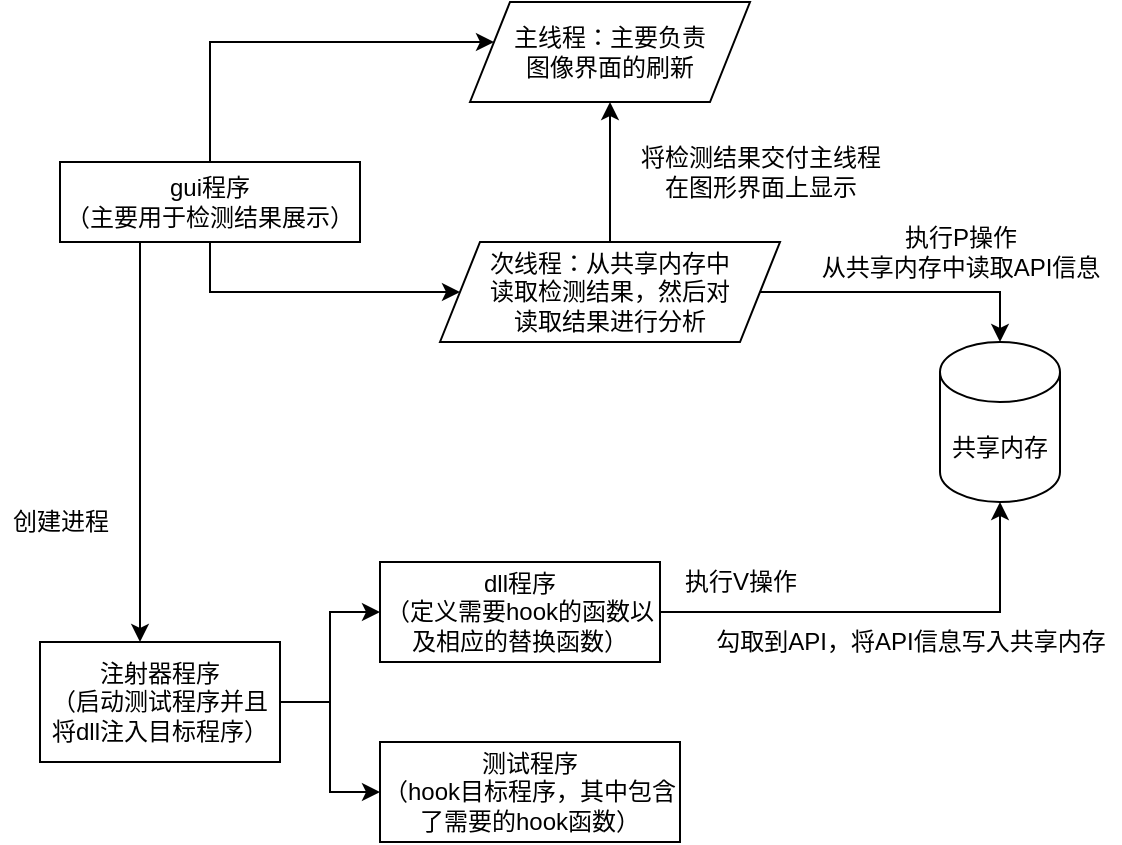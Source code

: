 <mxfile version="14.5.1" type="github" pages="3">
  <diagram id="gCkAsj_C9IhO1hhZeTs3" name="Page-1">
    <mxGraphModel dx="1422" dy="772" grid="1" gridSize="10" guides="1" tooltips="1" connect="1" arrows="1" fold="1" page="1" pageScale="1" pageWidth="850" pageHeight="1100" math="0" shadow="0">
      <root>
        <mxCell id="0" />
        <mxCell id="1" parent="0" />
        <mxCell id="HE5w9epo6v061zZTmZ5D-26" style="edgeStyle=orthogonalEdgeStyle;rounded=0;orthogonalLoop=1;jettySize=auto;html=1;" edge="1" parent="1" source="HE5w9epo6v061zZTmZ5D-2" target="HE5w9epo6v061zZTmZ5D-16">
          <mxGeometry relative="1" as="geometry" />
        </mxCell>
        <mxCell id="HE5w9epo6v061zZTmZ5D-2" value="dll程序&lt;br&gt;（定义需要hook的函数以及相应的替换函数）" style="rounded=0;whiteSpace=wrap;html=1;" vertex="1" parent="1">
          <mxGeometry x="260" y="520" width="140" height="50" as="geometry" />
        </mxCell>
        <mxCell id="HE5w9epo6v061zZTmZ5D-19" style="edgeStyle=orthogonalEdgeStyle;rounded=0;orthogonalLoop=1;jettySize=auto;html=1;" edge="1" parent="1" source="HE5w9epo6v061zZTmZ5D-3" target="HE5w9epo6v061zZTmZ5D-2">
          <mxGeometry relative="1" as="geometry" />
        </mxCell>
        <mxCell id="HE5w9epo6v061zZTmZ5D-20" style="edgeStyle=orthogonalEdgeStyle;rounded=0;orthogonalLoop=1;jettySize=auto;html=1;" edge="1" parent="1" source="HE5w9epo6v061zZTmZ5D-3" target="HE5w9epo6v061zZTmZ5D-4">
          <mxGeometry relative="1" as="geometry" />
        </mxCell>
        <mxCell id="HE5w9epo6v061zZTmZ5D-3" value="注射器程序&lt;br&gt;（启动测试程序并且将dll注入目标程序）" style="whiteSpace=wrap;html=1;" vertex="1" parent="1">
          <mxGeometry x="90" y="560" width="120" height="60" as="geometry" />
        </mxCell>
        <mxCell id="HE5w9epo6v061zZTmZ5D-4" value="测试程序&lt;br&gt;（hook目标程序，其中包含了需要的hook函数）" style="whiteSpace=wrap;html=1;" vertex="1" parent="1">
          <mxGeometry x="260" y="610" width="150" height="50" as="geometry" />
        </mxCell>
        <mxCell id="HE5w9epo6v061zZTmZ5D-14" style="edgeStyle=orthogonalEdgeStyle;rounded=0;orthogonalLoop=1;jettySize=auto;html=1;" edge="1" parent="1" source="HE5w9epo6v061zZTmZ5D-5" target="HE5w9epo6v061zZTmZ5D-11">
          <mxGeometry relative="1" as="geometry">
            <Array as="points">
              <mxPoint x="175" y="260" />
            </Array>
          </mxGeometry>
        </mxCell>
        <mxCell id="HE5w9epo6v061zZTmZ5D-15" style="edgeStyle=orthogonalEdgeStyle;rounded=0;orthogonalLoop=1;jettySize=auto;html=1;" edge="1" parent="1" source="HE5w9epo6v061zZTmZ5D-5" target="HE5w9epo6v061zZTmZ5D-12">
          <mxGeometry relative="1" as="geometry">
            <Array as="points">
              <mxPoint x="175" y="385" />
            </Array>
          </mxGeometry>
        </mxCell>
        <mxCell id="HE5w9epo6v061zZTmZ5D-17" style="edgeStyle=orthogonalEdgeStyle;rounded=0;orthogonalLoop=1;jettySize=auto;html=1;" edge="1" parent="1" source="HE5w9epo6v061zZTmZ5D-5" target="HE5w9epo6v061zZTmZ5D-3">
          <mxGeometry relative="1" as="geometry">
            <Array as="points">
              <mxPoint x="140" y="410" />
              <mxPoint x="140" y="410" />
            </Array>
          </mxGeometry>
        </mxCell>
        <mxCell id="HE5w9epo6v061zZTmZ5D-5" value="gui程序&lt;br&gt;（主要用于检测结果展示）" style="whiteSpace=wrap;html=1;" vertex="1" parent="1">
          <mxGeometry x="100" y="320" width="150" height="40" as="geometry" />
        </mxCell>
        <mxCell id="HE5w9epo6v061zZTmZ5D-11" value="&lt;span&gt;主线程：主要负责&lt;br&gt;图像界面的刷新&lt;/span&gt;" style="shape=parallelogram;perimeter=parallelogramPerimeter;whiteSpace=wrap;html=1;fixedSize=1;" vertex="1" parent="1">
          <mxGeometry x="305" y="240" width="140" height="50" as="geometry" />
        </mxCell>
        <mxCell id="HE5w9epo6v061zZTmZ5D-25" style="edgeStyle=orthogonalEdgeStyle;rounded=0;orthogonalLoop=1;jettySize=auto;html=1;entryX=0.5;entryY=0;entryDx=0;entryDy=0;entryPerimeter=0;" edge="1" parent="1" source="HE5w9epo6v061zZTmZ5D-12" target="HE5w9epo6v061zZTmZ5D-16">
          <mxGeometry relative="1" as="geometry" />
        </mxCell>
        <mxCell id="HE5w9epo6v061zZTmZ5D-29" style="edgeStyle=orthogonalEdgeStyle;rounded=0;orthogonalLoop=1;jettySize=auto;html=1;" edge="1" parent="1" source="HE5w9epo6v061zZTmZ5D-12" target="HE5w9epo6v061zZTmZ5D-11">
          <mxGeometry relative="1" as="geometry" />
        </mxCell>
        <mxCell id="HE5w9epo6v061zZTmZ5D-12" value="&lt;span&gt;次线程：从共享内存中&lt;br&gt;读取检测结果，然后对&lt;br&gt;读取结果进行分析&lt;/span&gt;" style="shape=parallelogram;perimeter=parallelogramPerimeter;whiteSpace=wrap;html=1;fixedSize=1;" vertex="1" parent="1">
          <mxGeometry x="290" y="360" width="170" height="50" as="geometry" />
        </mxCell>
        <mxCell id="HE5w9epo6v061zZTmZ5D-16" value="共享内存" style="shape=cylinder3;whiteSpace=wrap;html=1;boundedLbl=1;backgroundOutline=1;size=15;" vertex="1" parent="1">
          <mxGeometry x="540" y="410" width="60" height="80" as="geometry" />
        </mxCell>
        <mxCell id="HE5w9epo6v061zZTmZ5D-18" value="创建进程" style="text;html=1;align=center;verticalAlign=middle;resizable=0;points=[];autosize=1;" vertex="1" parent="1">
          <mxGeometry x="70" y="490" width="60" height="20" as="geometry" />
        </mxCell>
        <mxCell id="HE5w9epo6v061zZTmZ5D-22" value="勾取到API，将API信息写入共享内存" style="text;html=1;align=center;verticalAlign=middle;resizable=0;points=[];autosize=1;" vertex="1" parent="1">
          <mxGeometry x="420" y="550" width="210" height="20" as="geometry" />
        </mxCell>
        <mxCell id="HE5w9epo6v061zZTmZ5D-23" value="执行V操作" style="text;html=1;align=center;verticalAlign=middle;resizable=0;points=[];autosize=1;" vertex="1" parent="1">
          <mxGeometry x="405" y="520" width="70" height="20" as="geometry" />
        </mxCell>
        <mxCell id="HE5w9epo6v061zZTmZ5D-27" value="执行P操作&lt;br&gt;从共享内存中读取API信息" style="text;html=1;align=center;verticalAlign=middle;resizable=0;points=[];autosize=1;" vertex="1" parent="1">
          <mxGeometry x="475" y="350" width="150" height="30" as="geometry" />
        </mxCell>
        <mxCell id="HE5w9epo6v061zZTmZ5D-31" value="将检测结果交付主线程&lt;br&gt;在图形界面上显示" style="text;html=1;align=center;verticalAlign=middle;resizable=0;points=[];autosize=1;" vertex="1" parent="1">
          <mxGeometry x="380" y="310" width="140" height="30" as="geometry" />
        </mxCell>
      </root>
    </mxGraphModel>
  </diagram>
  <diagram id="ztL9_LhvWpvfHRz5Ol-d" name="Page-2">
    <mxGraphModel dx="1422" dy="724" grid="1" gridSize="10" guides="1" tooltips="1" connect="1" arrows="1" fold="1" page="1" pageScale="1" pageWidth="850" pageHeight="1100" math="0" shadow="0">
      <root>
        <mxCell id="vkAQOIpe2bprhdsHenmo-0" />
        <mxCell id="vkAQOIpe2bprhdsHenmo-1" parent="vkAQOIpe2bprhdsHenmo-0" />
        <mxCell id="vkAQOIpe2bprhdsHenmo-4" style="edgeStyle=orthogonalEdgeStyle;rounded=0;orthogonalLoop=1;jettySize=auto;html=1;" edge="1" parent="vkAQOIpe2bprhdsHenmo-1" source="vkAQOIpe2bprhdsHenmo-2" target="vkAQOIpe2bprhdsHenmo-3">
          <mxGeometry relative="1" as="geometry" />
        </mxCell>
        <mxCell id="vkAQOIpe2bprhdsHenmo-2" value="checkFunc()" style="rounded=0;whiteSpace=wrap;html=1;" vertex="1" parent="vkAQOIpe2bprhdsHenmo-1">
          <mxGeometry x="170" y="335" width="90" height="40" as="geometry" />
        </mxCell>
        <mxCell id="vkAQOIpe2bprhdsHenmo-17" style="edgeStyle=orthogonalEdgeStyle;rounded=0;orthogonalLoop=1;jettySize=auto;html=1;entryX=0;entryY=0.5;entryDx=0;entryDy=0;" edge="1" parent="vkAQOIpe2bprhdsHenmo-1" source="vkAQOIpe2bprhdsHenmo-3" target="vkAQOIpe2bprhdsHenmo-5">
          <mxGeometry relative="1" as="geometry" />
        </mxCell>
        <mxCell id="vkAQOIpe2bprhdsHenmo-18" style="edgeStyle=orthogonalEdgeStyle;rounded=0;orthogonalLoop=1;jettySize=auto;html=1;" edge="1" parent="vkAQOIpe2bprhdsHenmo-1" source="vkAQOIpe2bprhdsHenmo-3" target="vkAQOIpe2bprhdsHenmo-7">
          <mxGeometry relative="1" as="geometry" />
        </mxCell>
        <mxCell id="vkAQOIpe2bprhdsHenmo-19" style="edgeStyle=orthogonalEdgeStyle;rounded=0;orthogonalLoop=1;jettySize=auto;html=1;" edge="1" parent="vkAQOIpe2bprhdsHenmo-1" source="vkAQOIpe2bprhdsHenmo-3" target="vkAQOIpe2bprhdsHenmo-8">
          <mxGeometry relative="1" as="geometry" />
        </mxCell>
        <mxCell id="vkAQOIpe2bprhdsHenmo-20" style="edgeStyle=orthogonalEdgeStyle;rounded=0;orthogonalLoop=1;jettySize=auto;html=1;entryX=0;entryY=0.5;entryDx=0;entryDy=0;" edge="1" parent="vkAQOIpe2bprhdsHenmo-1" source="vkAQOIpe2bprhdsHenmo-3" target="vkAQOIpe2bprhdsHenmo-13">
          <mxGeometry relative="1" as="geometry" />
        </mxCell>
        <mxCell id="vkAQOIpe2bprhdsHenmo-3" value="switch&amp;nbsp;recvInfo.type" style="rhombus;whiteSpace=wrap;html=1;" vertex="1" parent="vkAQOIpe2bprhdsHenmo-1">
          <mxGeometry x="285" y="330" width="140" height="50" as="geometry" />
        </mxCell>
        <mxCell id="vkAQOIpe2bprhdsHenmo-5" value="case&amp;nbsp;CREATEFILE" style="rounded=0;whiteSpace=wrap;html=1;" vertex="1" parent="vkAQOIpe2bprhdsHenmo-1">
          <mxGeometry x="485" y="240" width="120" height="40" as="geometry" />
        </mxCell>
        <mxCell id="vkAQOIpe2bprhdsHenmo-7" value="case&amp;nbsp;HEAPCREATE" style="rounded=0;whiteSpace=wrap;html=1;" vertex="1" parent="vkAQOIpe2bprhdsHenmo-1">
          <mxGeometry x="485" y="300" width="120" height="40" as="geometry" />
        </mxCell>
        <mxCell id="vkAQOIpe2bprhdsHenmo-8" value="case&amp;nbsp;HEAPFREE" style="rounded=0;whiteSpace=wrap;html=1;" vertex="1" parent="vkAQOIpe2bprhdsHenmo-1">
          <mxGeometry x="485" y="365" width="120" height="40" as="geometry" />
        </mxCell>
        <mxCell id="vkAQOIpe2bprhdsHenmo-13" value="case&amp;nbsp;REGOPENKEYEX" style="rounded=0;whiteSpace=wrap;html=1;" vertex="1" parent="vkAQOIpe2bprhdsHenmo-1">
          <mxGeometry x="485" y="430" width="140" height="40" as="geometry" />
        </mxCell>
      </root>
    </mxGraphModel>
  </diagram>
  <diagram id="1wdd5aiSdMDa4_QBmngf" name="Page-3">
    <mxGraphModel dx="458" dy="575" grid="1" gridSize="10" guides="1" tooltips="1" connect="1" arrows="1" fold="1" page="1" pageScale="1" pageWidth="850" pageHeight="1100" math="0" shadow="0">
      <root>
        <mxCell id="MXXeN0Xd-lMd_vVhHCsD-0" />
        <mxCell id="MXXeN0Xd-lMd_vVhHCsD-1" parent="MXXeN0Xd-lMd_vVhHCsD-0" />
        <mxCell id="d_H_hQX9Rvd-P66gtbbc-3" style="edgeStyle=orthogonalEdgeStyle;rounded=0;orthogonalLoop=1;jettySize=auto;html=1;" edge="1" parent="MXXeN0Xd-lMd_vVhHCsD-1" source="d_H_hQX9Rvd-P66gtbbc-0" target="d_H_hQX9Rvd-P66gtbbc-1">
          <mxGeometry relative="1" as="geometry" />
        </mxCell>
        <mxCell id="d_H_hQX9Rvd-P66gtbbc-0" value="case&amp;nbsp;CREATEFILE" style="rounded=0;whiteSpace=wrap;html=1;" vertex="1" parent="MXXeN0Xd-lMd_vVhHCsD-1">
          <mxGeometry x="340" y="80" width="120" height="40" as="geometry" />
        </mxCell>
        <mxCell id="d_H_hQX9Rvd-P66gtbbc-5" style="edgeStyle=orthogonalEdgeStyle;rounded=0;orthogonalLoop=1;jettySize=auto;html=1;" edge="1" parent="MXXeN0Xd-lMd_vVhHCsD-1" source="d_H_hQX9Rvd-P66gtbbc-1" target="d_H_hQX9Rvd-P66gtbbc-4">
          <mxGeometry relative="1" as="geometry" />
        </mxCell>
        <mxCell id="d_H_hQX9Rvd-P66gtbbc-1" value="dwDesiredAccess = recvInfo.argValue[1]&lt;br&gt;// 获取打开权限" style="whiteSpace=wrap;html=1;" vertex="1" parent="MXXeN0Xd-lMd_vVhHCsD-1">
          <mxGeometry x="280" y="150" width="240" height="40" as="geometry" />
        </mxCell>
        <mxCell id="d_H_hQX9Rvd-P66gtbbc-8" style="edgeStyle=orthogonalEdgeStyle;rounded=0;orthogonalLoop=1;jettySize=auto;html=1;" edge="1" parent="MXXeN0Xd-lMd_vVhHCsD-1" source="d_H_hQX9Rvd-P66gtbbc-4" target="d_H_hQX9Rvd-P66gtbbc-7">
          <mxGeometry relative="1" as="geometry" />
        </mxCell>
        <mxCell id="d_H_hQX9Rvd-P66gtbbc-13" style="edgeStyle=orthogonalEdgeStyle;rounded=0;orthogonalLoop=1;jettySize=auto;html=1;" edge="1" parent="MXXeN0Xd-lMd_vVhHCsD-1" source="d_H_hQX9Rvd-P66gtbbc-4" target="d_H_hQX9Rvd-P66gtbbc-12">
          <mxGeometry relative="1" as="geometry">
            <Array as="points">
              <mxPoint x="250" y="250" />
              <mxPoint x="250" y="500" />
            </Array>
          </mxGeometry>
        </mxCell>
        <mxCell id="d_H_hQX9Rvd-P66gtbbc-4" value="dwDesiredAccess &amp;amp; GENERIC_WRITE ?" style="rhombus;whiteSpace=wrap;html=1;" vertex="1" parent="MXXeN0Xd-lMd_vVhHCsD-1">
          <mxGeometry x="310" y="220" width="180" height="60" as="geometry" />
        </mxCell>
        <mxCell id="d_H_hQX9Rvd-P66gtbbc-6" value="是否有写入权限？" style="text;html=1;align=center;verticalAlign=middle;resizable=0;points=[];autosize=1;" vertex="1" parent="MXXeN0Xd-lMd_vVhHCsD-1">
          <mxGeometry x="430" y="210" width="110" height="20" as="geometry" />
        </mxCell>
        <mxCell id="d_H_hQX9Rvd-P66gtbbc-11" style="edgeStyle=orthogonalEdgeStyle;rounded=0;orthogonalLoop=1;jettySize=auto;html=1;entryX=0.5;entryY=0;entryDx=0;entryDy=0;" edge="1" parent="MXXeN0Xd-lMd_vVhHCsD-1" source="d_H_hQX9Rvd-P66gtbbc-7" target="d_H_hQX9Rvd-P66gtbbc-10">
          <mxGeometry relative="1" as="geometry" />
        </mxCell>
        <mxCell id="d_H_hQX9Rvd-P66gtbbc-14" style="edgeStyle=orthogonalEdgeStyle;rounded=0;orthogonalLoop=1;jettySize=auto;html=1;" edge="1" parent="MXXeN0Xd-lMd_vVhHCsD-1" source="d_H_hQX9Rvd-P66gtbbc-7">
          <mxGeometry relative="1" as="geometry">
            <mxPoint x="250" y="340" as="targetPoint" />
          </mxGeometry>
        </mxCell>
        <mxCell id="d_H_hQX9Rvd-P66gtbbc-7" value="检查文件后缀名是&lt;br&gt;否为.exe .dll .ocx" style="rhombus;whiteSpace=wrap;html=1;" vertex="1" parent="MXXeN0Xd-lMd_vVhHCsD-1">
          <mxGeometry x="310" y="310" width="180" height="60" as="geometry" />
        </mxCell>
        <mxCell id="d_H_hQX9Rvd-P66gtbbc-9" value="Y" style="text;html=1;align=center;verticalAlign=middle;resizable=0;points=[];autosize=1;" vertex="1" parent="MXXeN0Xd-lMd_vVhHCsD-1">
          <mxGeometry x="370" y="290" width="20" height="20" as="geometry" />
        </mxCell>
        <mxCell id="d_H_hQX9Rvd-P66gtbbc-21" style="edgeStyle=orthogonalEdgeStyle;rounded=0;orthogonalLoop=1;jettySize=auto;html=1;" edge="1" parent="MXXeN0Xd-lMd_vVhHCsD-1" source="d_H_hQX9Rvd-P66gtbbc-10" target="d_H_hQX9Rvd-P66gtbbc-12">
          <mxGeometry relative="1" as="geometry" />
        </mxCell>
        <mxCell id="d_H_hQX9Rvd-P66gtbbc-10" value="waring: 尝试对可执行文件进行修改" style="whiteSpace=wrap;html=1;fillColor=#f8cecc;strokeColor=#b85450;" vertex="1" parent="MXXeN0Xd-lMd_vVhHCsD-1">
          <mxGeometry x="345" y="400" width="110" height="40" as="geometry" />
        </mxCell>
        <mxCell id="d_H_hQX9Rvd-P66gtbbc-18" style="edgeStyle=orthogonalEdgeStyle;rounded=0;orthogonalLoop=1;jettySize=auto;html=1;" edge="1" parent="MXXeN0Xd-lMd_vVhHCsD-1" source="d_H_hQX9Rvd-P66gtbbc-12" target="d_H_hQX9Rvd-P66gtbbc-17">
          <mxGeometry relative="1" as="geometry" />
        </mxCell>
        <mxCell id="d_H_hQX9Rvd-P66gtbbc-12" value="dwDesiredAccess &amp;amp; GENERIC_READ?" style="rhombus;whiteSpace=wrap;html=1;" vertex="1" parent="MXXeN0Xd-lMd_vVhHCsD-1">
          <mxGeometry x="310" y="470" width="180" height="60" as="geometry" />
        </mxCell>
        <mxCell id="d_H_hQX9Rvd-P66gtbbc-15" value="N" style="text;html=1;align=center;verticalAlign=middle;resizable=0;points=[];autosize=1;" vertex="1" parent="MXXeN0Xd-lMd_vVhHCsD-1">
          <mxGeometry x="260" y="220" width="20" height="20" as="geometry" />
        </mxCell>
        <mxCell id="d_H_hQX9Rvd-P66gtbbc-16" value="N" style="text;html=1;align=center;verticalAlign=middle;resizable=0;points=[];autosize=1;" vertex="1" parent="MXXeN0Xd-lMd_vVhHCsD-1">
          <mxGeometry x="260" y="310" width="20" height="20" as="geometry" />
        </mxCell>
        <mxCell id="d_H_hQX9Rvd-P66gtbbc-23" style="edgeStyle=orthogonalEdgeStyle;rounded=0;orthogonalLoop=1;jettySize=auto;html=1;entryX=0.5;entryY=0;entryDx=0;entryDy=0;" edge="1" parent="MXXeN0Xd-lMd_vVhHCsD-1" source="d_H_hQX9Rvd-P66gtbbc-17" target="d_H_hQX9Rvd-P66gtbbc-22">
          <mxGeometry relative="1" as="geometry" />
        </mxCell>
        <mxCell id="d_H_hQX9Rvd-P66gtbbc-17" value="检查文件名是否&lt;br&gt;和自身相同？" style="rhombus;whiteSpace=wrap;html=1;" vertex="1" parent="MXXeN0Xd-lMd_vVhHCsD-1">
          <mxGeometry x="325" y="560" width="150" height="60" as="geometry" />
        </mxCell>
        <mxCell id="d_H_hQX9Rvd-P66gtbbc-19" value="Y" style="text;html=1;align=center;verticalAlign=middle;resizable=0;points=[];autosize=1;" vertex="1" parent="MXXeN0Xd-lMd_vVhHCsD-1">
          <mxGeometry x="370" y="540" width="20" height="20" as="geometry" />
        </mxCell>
        <mxCell id="d_H_hQX9Rvd-P66gtbbc-20" value="Y" style="text;html=1;align=center;verticalAlign=middle;resizable=0;points=[];autosize=1;" vertex="1" parent="MXXeN0Xd-lMd_vVhHCsD-1">
          <mxGeometry x="360" y="370" width="20" height="20" as="geometry" />
        </mxCell>
        <mxCell id="d_H_hQX9Rvd-P66gtbbc-22" value="waring: 程序可能尝试自我复制" style="whiteSpace=wrap;html=1;fillColor=#f8cecc;strokeColor=#b85450;" vertex="1" parent="MXXeN0Xd-lMd_vVhHCsD-1">
          <mxGeometry x="345" y="650" width="110" height="40" as="geometry" />
        </mxCell>
      </root>
    </mxGraphModel>
  </diagram>
</mxfile>
